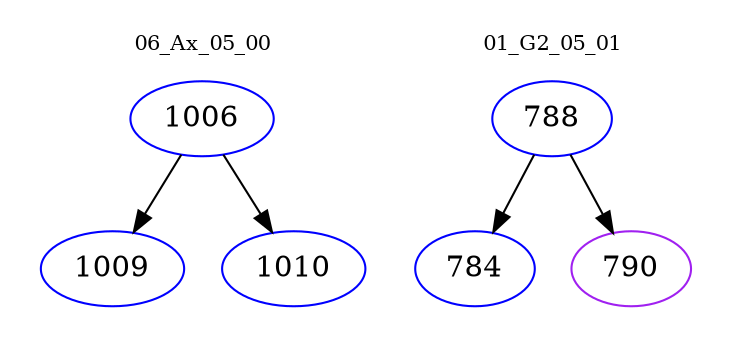 digraph{
subgraph cluster_0 {
color = white
label = "06_Ax_05_00";
fontsize=10;
T0_1006 [label="1006", color="blue"]
T0_1006 -> T0_1009 [color="black"]
T0_1009 [label="1009", color="blue"]
T0_1006 -> T0_1010 [color="black"]
T0_1010 [label="1010", color="blue"]
}
subgraph cluster_1 {
color = white
label = "01_G2_05_01";
fontsize=10;
T1_788 [label="788", color="blue"]
T1_788 -> T1_784 [color="black"]
T1_784 [label="784", color="blue"]
T1_788 -> T1_790 [color="black"]
T1_790 [label="790", color="purple"]
}
}
